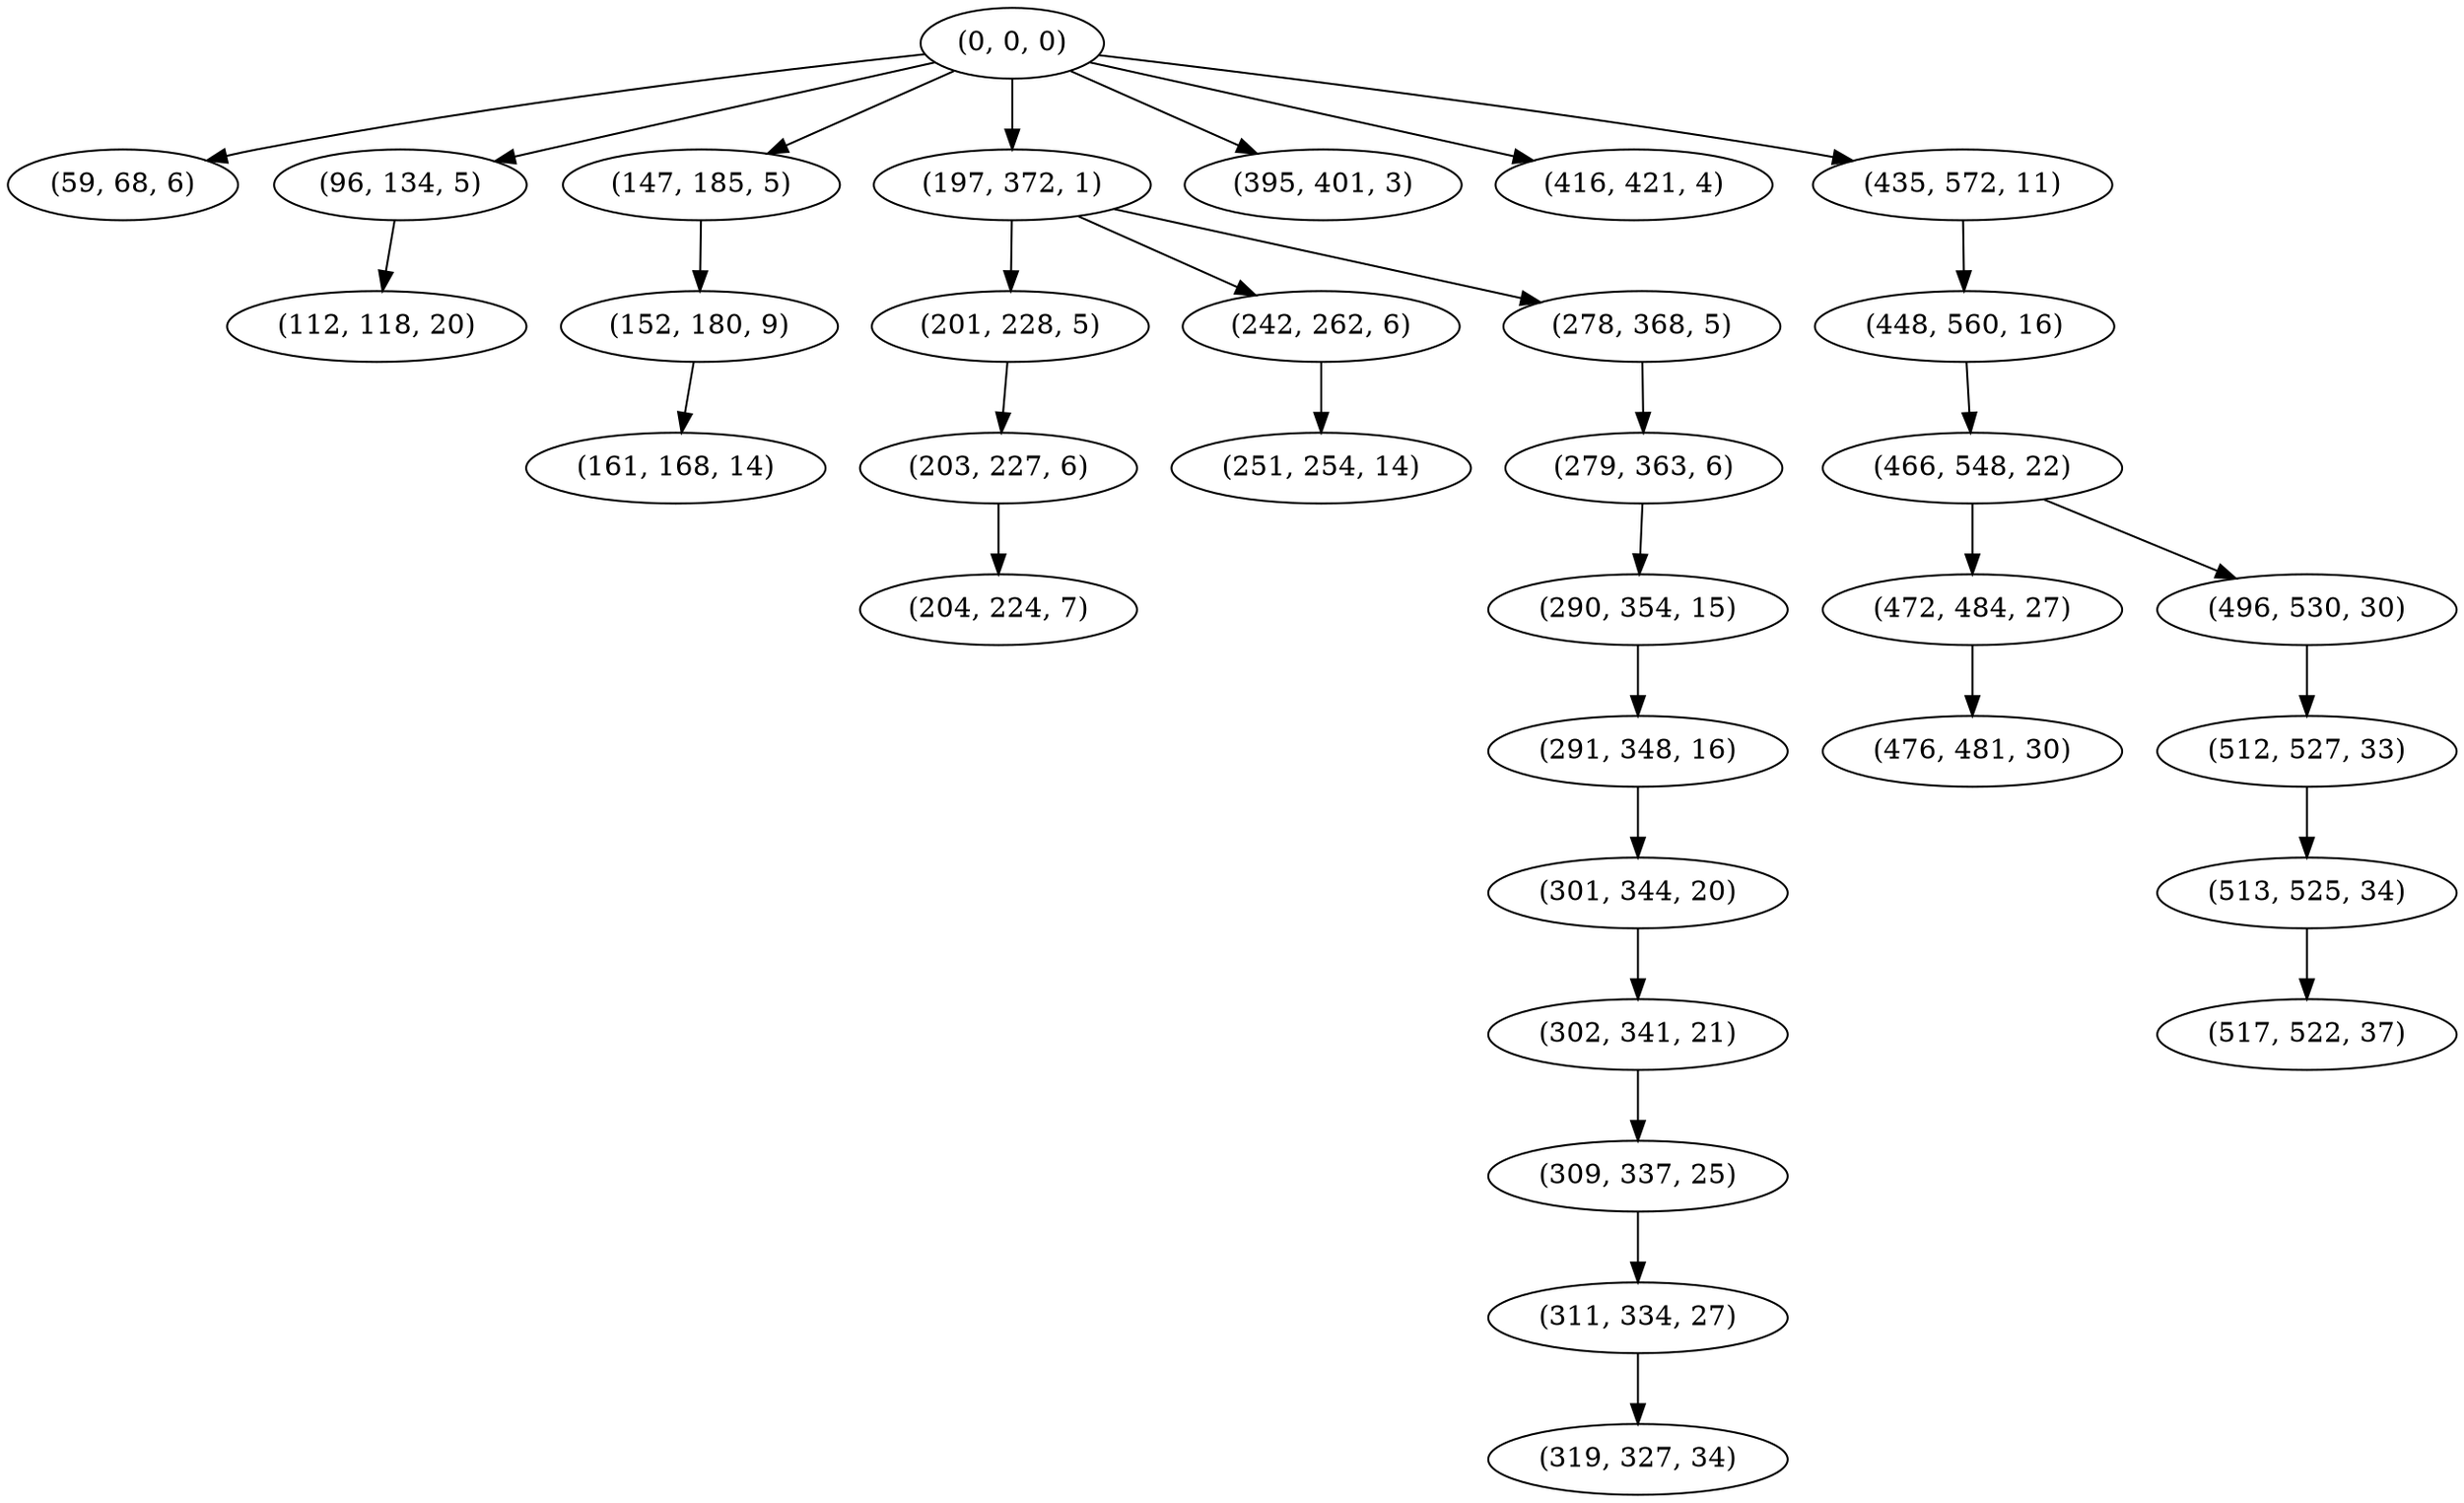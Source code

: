 digraph tree {
    "(0, 0, 0)";
    "(59, 68, 6)";
    "(96, 134, 5)";
    "(112, 118, 20)";
    "(147, 185, 5)";
    "(152, 180, 9)";
    "(161, 168, 14)";
    "(197, 372, 1)";
    "(201, 228, 5)";
    "(203, 227, 6)";
    "(204, 224, 7)";
    "(242, 262, 6)";
    "(251, 254, 14)";
    "(278, 368, 5)";
    "(279, 363, 6)";
    "(290, 354, 15)";
    "(291, 348, 16)";
    "(301, 344, 20)";
    "(302, 341, 21)";
    "(309, 337, 25)";
    "(311, 334, 27)";
    "(319, 327, 34)";
    "(395, 401, 3)";
    "(416, 421, 4)";
    "(435, 572, 11)";
    "(448, 560, 16)";
    "(466, 548, 22)";
    "(472, 484, 27)";
    "(476, 481, 30)";
    "(496, 530, 30)";
    "(512, 527, 33)";
    "(513, 525, 34)";
    "(517, 522, 37)";
    "(0, 0, 0)" -> "(59, 68, 6)";
    "(0, 0, 0)" -> "(96, 134, 5)";
    "(0, 0, 0)" -> "(147, 185, 5)";
    "(0, 0, 0)" -> "(197, 372, 1)";
    "(0, 0, 0)" -> "(395, 401, 3)";
    "(0, 0, 0)" -> "(416, 421, 4)";
    "(0, 0, 0)" -> "(435, 572, 11)";
    "(96, 134, 5)" -> "(112, 118, 20)";
    "(147, 185, 5)" -> "(152, 180, 9)";
    "(152, 180, 9)" -> "(161, 168, 14)";
    "(197, 372, 1)" -> "(201, 228, 5)";
    "(197, 372, 1)" -> "(242, 262, 6)";
    "(197, 372, 1)" -> "(278, 368, 5)";
    "(201, 228, 5)" -> "(203, 227, 6)";
    "(203, 227, 6)" -> "(204, 224, 7)";
    "(242, 262, 6)" -> "(251, 254, 14)";
    "(278, 368, 5)" -> "(279, 363, 6)";
    "(279, 363, 6)" -> "(290, 354, 15)";
    "(290, 354, 15)" -> "(291, 348, 16)";
    "(291, 348, 16)" -> "(301, 344, 20)";
    "(301, 344, 20)" -> "(302, 341, 21)";
    "(302, 341, 21)" -> "(309, 337, 25)";
    "(309, 337, 25)" -> "(311, 334, 27)";
    "(311, 334, 27)" -> "(319, 327, 34)";
    "(435, 572, 11)" -> "(448, 560, 16)";
    "(448, 560, 16)" -> "(466, 548, 22)";
    "(466, 548, 22)" -> "(472, 484, 27)";
    "(466, 548, 22)" -> "(496, 530, 30)";
    "(472, 484, 27)" -> "(476, 481, 30)";
    "(496, 530, 30)" -> "(512, 527, 33)";
    "(512, 527, 33)" -> "(513, 525, 34)";
    "(513, 525, 34)" -> "(517, 522, 37)";
}
